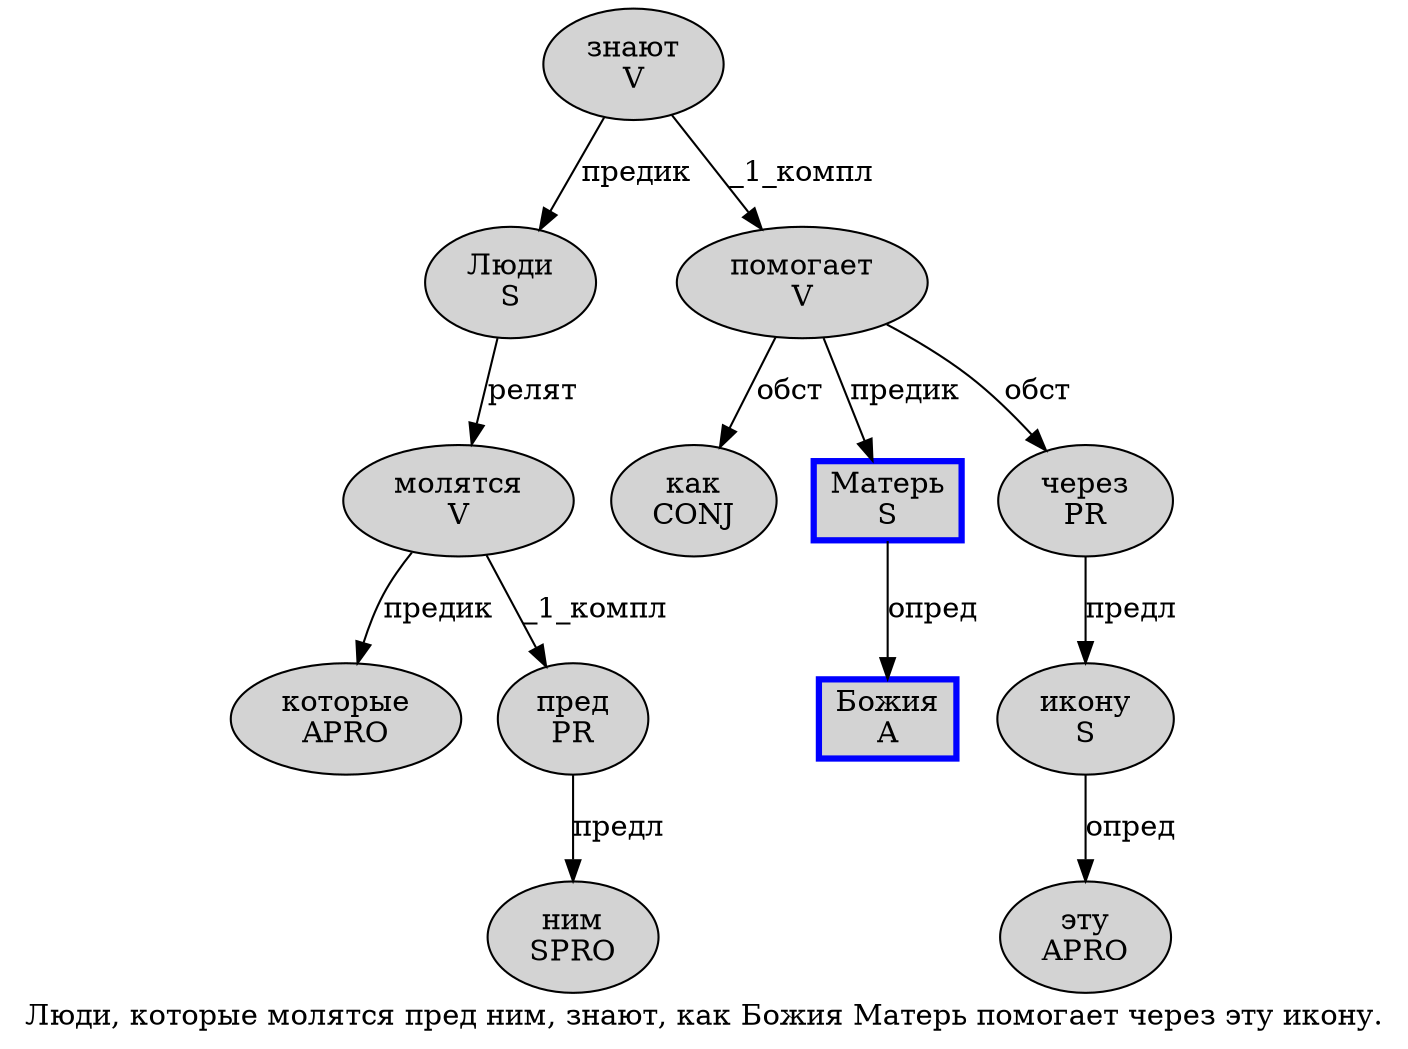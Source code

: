 digraph SENTENCE_983 {
	graph [label="Люди, которые молятся пред ним, знают, как Божия Матерь помогает через эту икону."]
	node [style=filled]
		0 [label="Люди
S" color="" fillcolor=lightgray penwidth=1 shape=ellipse]
		2 [label="которые
APRO" color="" fillcolor=lightgray penwidth=1 shape=ellipse]
		3 [label="молятся
V" color="" fillcolor=lightgray penwidth=1 shape=ellipse]
		4 [label="пред
PR" color="" fillcolor=lightgray penwidth=1 shape=ellipse]
		5 [label="ним
SPRO" color="" fillcolor=lightgray penwidth=1 shape=ellipse]
		7 [label="знают
V" color="" fillcolor=lightgray penwidth=1 shape=ellipse]
		9 [label="как
CONJ" color="" fillcolor=lightgray penwidth=1 shape=ellipse]
		10 [label="Божия
A" color=blue fillcolor=lightgray penwidth=3 shape=box]
		11 [label="Матерь
S" color=blue fillcolor=lightgray penwidth=3 shape=box]
		12 [label="помогает
V" color="" fillcolor=lightgray penwidth=1 shape=ellipse]
		13 [label="через
PR" color="" fillcolor=lightgray penwidth=1 shape=ellipse]
		14 [label="эту
APRO" color="" fillcolor=lightgray penwidth=1 shape=ellipse]
		15 [label="икону
S" color="" fillcolor=lightgray penwidth=1 shape=ellipse]
			0 -> 3 [label="релят"]
			12 -> 9 [label="обст"]
			12 -> 11 [label="предик"]
			12 -> 13 [label="обст"]
			3 -> 2 [label="предик"]
			3 -> 4 [label="_1_компл"]
			7 -> 0 [label="предик"]
			7 -> 12 [label="_1_компл"]
			15 -> 14 [label="опред"]
			13 -> 15 [label="предл"]
			11 -> 10 [label="опред"]
			4 -> 5 [label="предл"]
}